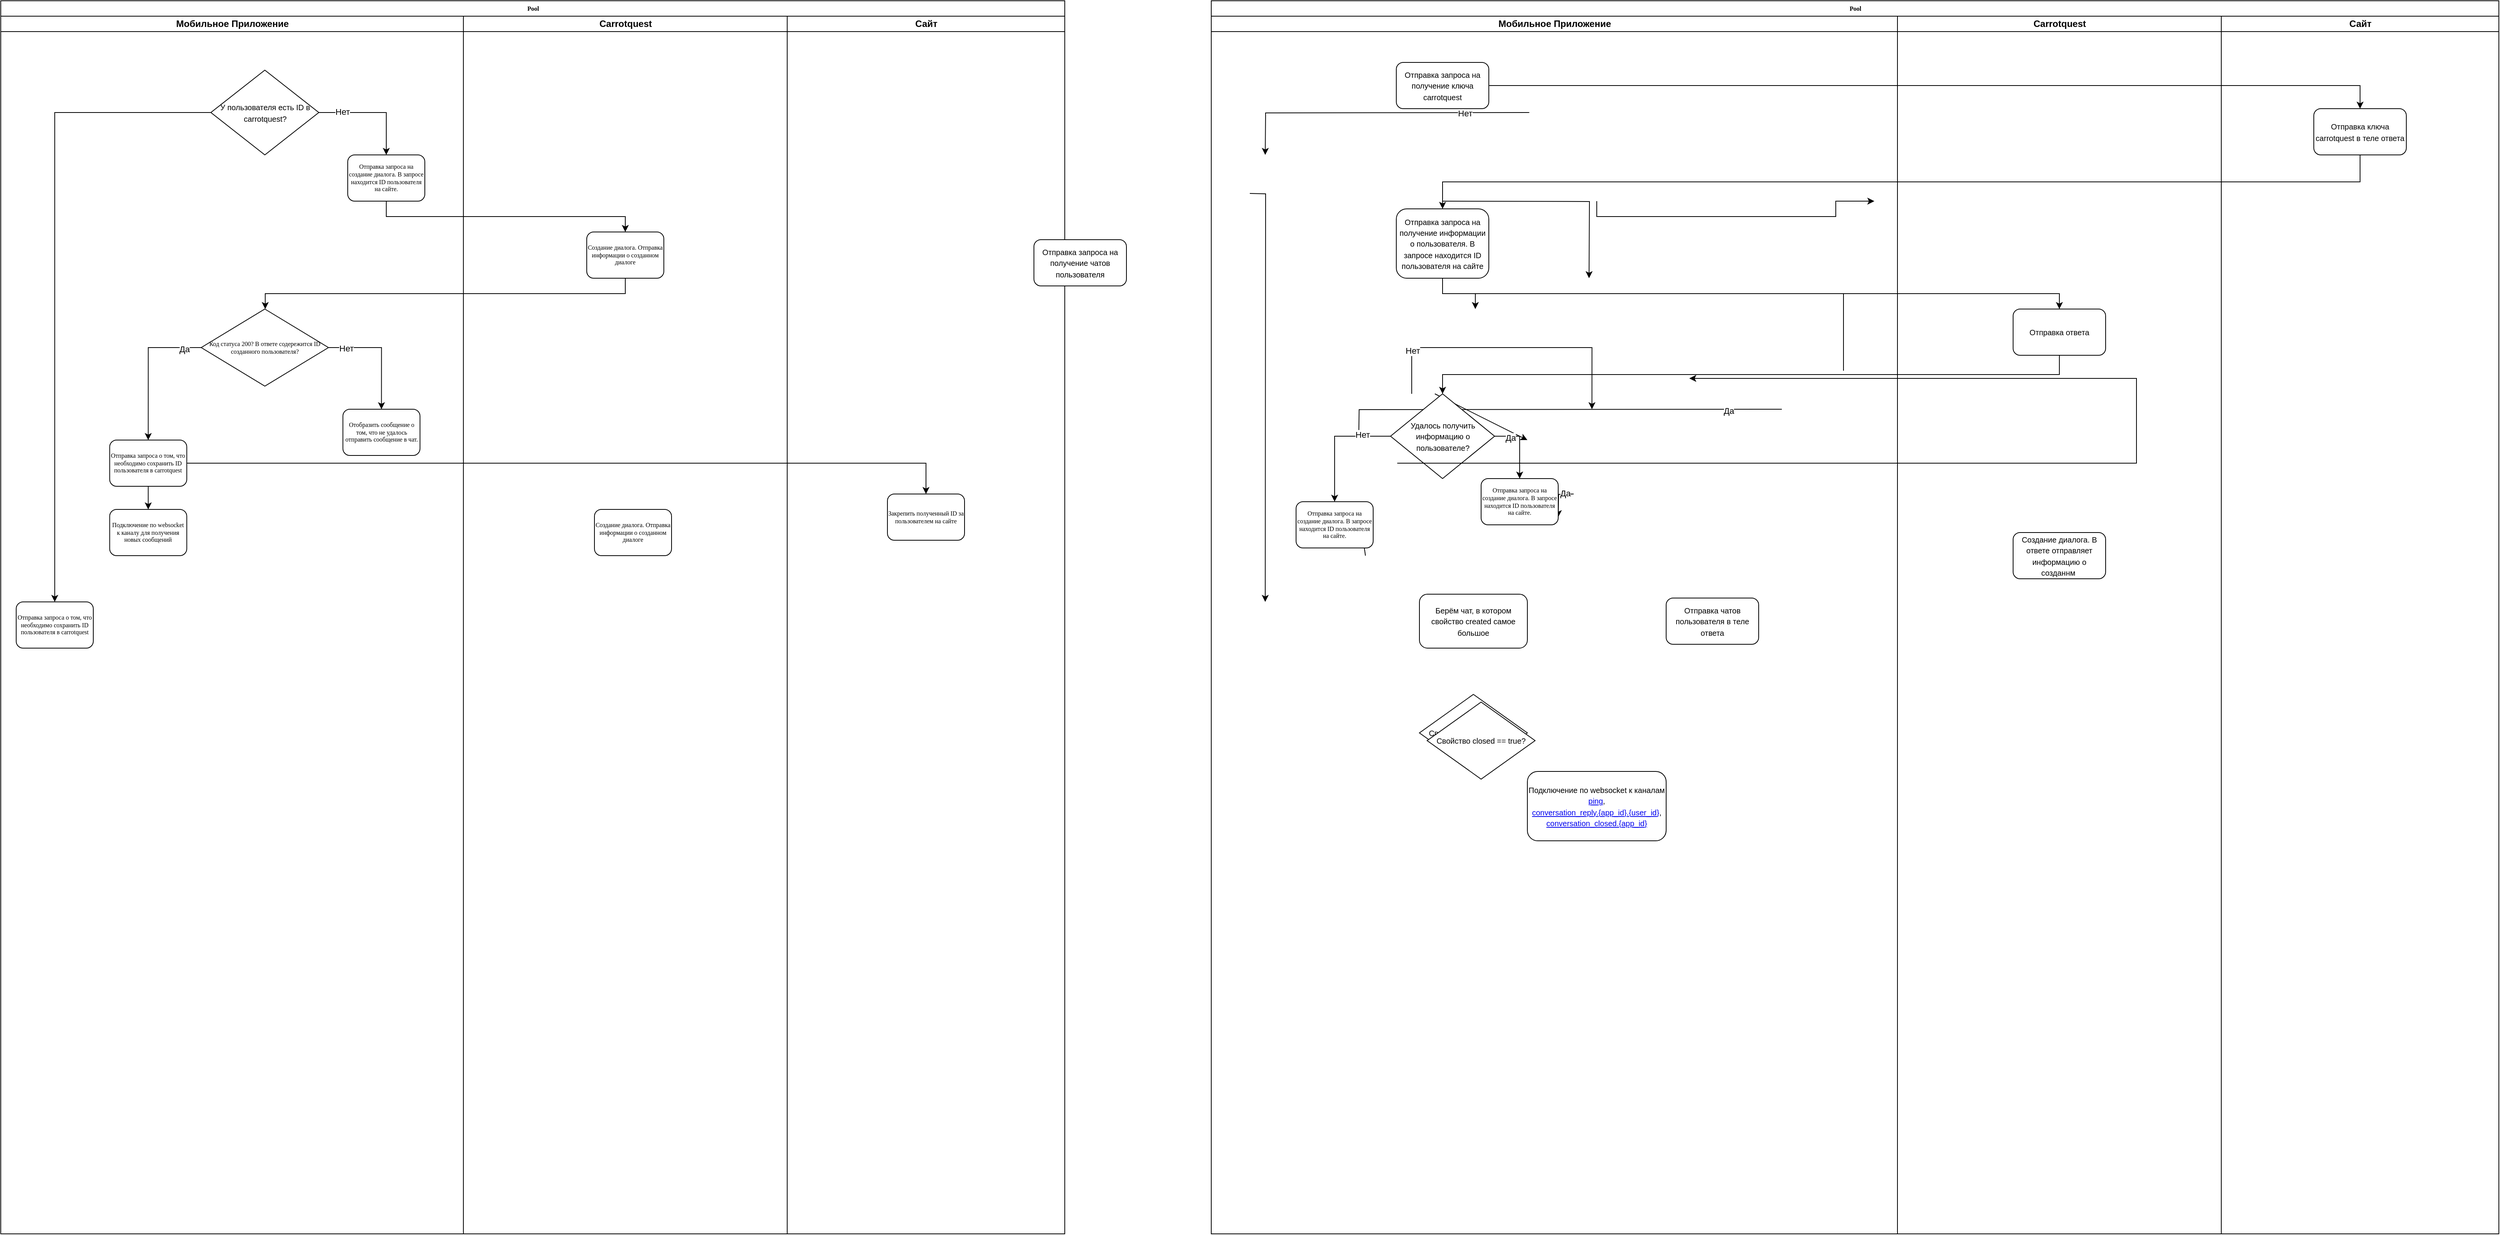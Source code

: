 <mxfile version="23.1.2" type="github">
  <diagram name="Page-1" id="74e2e168-ea6b-b213-b513-2b3c1d86103e">
    <mxGraphModel dx="1793" dy="989" grid="1" gridSize="10" guides="1" tooltips="1" connect="1" arrows="1" fold="1" page="1" pageScale="1" pageWidth="1100" pageHeight="850" background="none" math="0" shadow="0">
      <root>
        <mxCell id="0" />
        <mxCell id="1" parent="0" />
        <mxCell id="77e6c97f196da883-1" value="Pool" style="swimlane;html=1;childLayout=stackLayout;startSize=20;rounded=0;shadow=0;labelBackgroundColor=none;strokeWidth=1;fontFamily=Verdana;fontSize=8;align=center;" parent="1" vertex="1">
          <mxGeometry x="70" y="40" width="1380" height="1600" as="geometry" />
        </mxCell>
        <mxCell id="77e6c97f196da883-2" value="Мобильное Приложение" style="swimlane;html=1;startSize=20;" parent="77e6c97f196da883-1" vertex="1">
          <mxGeometry y="20" width="600" height="1580" as="geometry" />
        </mxCell>
        <mxCell id="NRH0jWtVndr9vISsza53-18" value="Код статуса 200? В ответе содережится ID созданного пользователя?" style="rhombus;whiteSpace=wrap;html=1;rounded=0;shadow=0;labelBackgroundColor=none;strokeWidth=1;fontFamily=Verdana;fontSize=8;align=center;" vertex="1" parent="77e6c97f196da883-2">
          <mxGeometry x="260" y="380" width="165" height="100" as="geometry" />
        </mxCell>
        <mxCell id="NRH0jWtVndr9vISsza53-17" value="Отобразить сообщение о том, что не удалось отправить сообщение в чат." style="rounded=1;whiteSpace=wrap;html=1;shadow=0;labelBackgroundColor=none;strokeWidth=1;fontFamily=Verdana;fontSize=8;align=center;" vertex="1" parent="77e6c97f196da883-2">
          <mxGeometry x="443.75" y="510" width="100" height="60" as="geometry" />
        </mxCell>
        <mxCell id="NRH0jWtVndr9vISsza53-8" value="" style="endArrow=classic;html=1;rounded=0;entryX=0.5;entryY=0;entryDx=0;entryDy=0;edgeStyle=orthogonalEdgeStyle;exitX=1;exitY=0.5;exitDx=0;exitDy=0;" edge="1" parent="77e6c97f196da883-2" source="NRH0jWtVndr9vISsza53-18" target="NRH0jWtVndr9vISsza53-17">
          <mxGeometry width="50" height="50" relative="1" as="geometry">
            <mxPoint x="260" y="490" as="sourcePoint" />
            <mxPoint x="70" y="460" as="targetPoint" />
            <Array as="points">
              <mxPoint x="494" y="430" />
            </Array>
          </mxGeometry>
        </mxCell>
        <mxCell id="NRH0jWtVndr9vISsza53-20" value="Нет" style="edgeLabel;html=1;align=center;verticalAlign=middle;resizable=0;points=[];" vertex="1" connectable="0" parent="NRH0jWtVndr9vISsza53-8">
          <mxGeometry x="-0.697" y="-1" relative="1" as="geometry">
            <mxPoint as="offset" />
          </mxGeometry>
        </mxCell>
        <mxCell id="NRH0jWtVndr9vISsza53-32" value="Отправка запроса о том, что необходимо сохранить ID пользователя в carrotquest" style="rounded=1;whiteSpace=wrap;html=1;shadow=0;labelBackgroundColor=none;strokeWidth=1;fontFamily=Verdana;fontSize=8;align=center;" vertex="1" parent="77e6c97f196da883-2">
          <mxGeometry x="141.25" y="550" width="100" height="60" as="geometry" />
        </mxCell>
        <mxCell id="NRH0jWtVndr9vISsza53-24" value="" style="endArrow=classic;html=1;rounded=0;exitX=0;exitY=0.5;exitDx=0;exitDy=0;entryX=0.5;entryY=0;entryDx=0;entryDy=0;edgeStyle=orthogonalEdgeStyle;" edge="1" parent="77e6c97f196da883-2" source="NRH0jWtVndr9vISsza53-18" target="NRH0jWtVndr9vISsza53-32">
          <mxGeometry width="50" height="50" relative="1" as="geometry">
            <mxPoint x="740" y="510" as="sourcePoint" />
            <mxPoint x="790" y="460" as="targetPoint" />
          </mxGeometry>
        </mxCell>
        <mxCell id="NRH0jWtVndr9vISsza53-25" value="Да" style="edgeLabel;html=1;align=center;verticalAlign=middle;resizable=0;points=[];" vertex="1" connectable="0" parent="NRH0jWtVndr9vISsza53-24">
          <mxGeometry x="-0.764" y="2" relative="1" as="geometry">
            <mxPoint as="offset" />
          </mxGeometry>
        </mxCell>
        <mxCell id="NRH0jWtVndr9vISsza53-35" value="Подключение по websocket к каналу для получения новых сообщений" style="rounded=1;whiteSpace=wrap;html=1;shadow=0;labelBackgroundColor=none;strokeWidth=1;fontFamily=Verdana;fontSize=8;align=center;" vertex="1" parent="77e6c97f196da883-2">
          <mxGeometry x="141.25" y="640" width="100" height="60" as="geometry" />
        </mxCell>
        <mxCell id="NRH0jWtVndr9vISsza53-36" value="" style="endArrow=classic;html=1;rounded=0;exitX=0.5;exitY=1;exitDx=0;exitDy=0;entryX=0.5;entryY=0;entryDx=0;entryDy=0;" edge="1" parent="77e6c97f196da883-2" source="NRH0jWtVndr9vISsza53-32" target="NRH0jWtVndr9vISsza53-35">
          <mxGeometry width="50" height="50" relative="1" as="geometry">
            <mxPoint x="200" y="700" as="sourcePoint" />
            <mxPoint x="250" y="650" as="targetPoint" />
          </mxGeometry>
        </mxCell>
        <mxCell id="NRH0jWtVndr9vISsza53-38" value="&lt;font style=&quot;font-size: 10px;&quot;&gt;У пользователя есть ID в carrotquest?&lt;/font&gt;" style="rhombus;whiteSpace=wrap;html=1;" vertex="1" parent="77e6c97f196da883-2">
          <mxGeometry x="272.5" y="70" width="140" height="110" as="geometry" />
        </mxCell>
        <mxCell id="NRH0jWtVndr9vISsza53-5" value="" style="endArrow=classic;html=1;rounded=0;exitX=1;exitY=0.5;exitDx=0;exitDy=0;entryX=0.5;entryY=0;entryDx=0;entryDy=0;edgeStyle=orthogonalEdgeStyle;" edge="1" parent="77e6c97f196da883-2" source="NRH0jWtVndr9vISsza53-38" target="NRH0jWtVndr9vISsza53-40">
          <mxGeometry width="50" height="50" relative="1" as="geometry">
            <mxPoint x="575.0" y="190" as="sourcePoint" />
            <mxPoint x="70" y="180" as="targetPoint" />
          </mxGeometry>
        </mxCell>
        <mxCell id="NRH0jWtVndr9vISsza53-39" value="Нет" style="edgeLabel;html=1;align=center;verticalAlign=middle;resizable=0;points=[];" vertex="1" connectable="0" parent="NRH0jWtVndr9vISsza53-5">
          <mxGeometry x="-0.579" y="1" relative="1" as="geometry">
            <mxPoint as="offset" />
          </mxGeometry>
        </mxCell>
        <mxCell id="NRH0jWtVndr9vISsza53-40" value="Отправка запроса на создание диалога. В запросе находится ID пользователя на сайте." style="rounded=1;whiteSpace=wrap;html=1;shadow=0;labelBackgroundColor=none;strokeWidth=1;fontFamily=Verdana;fontSize=8;align=center;" vertex="1" parent="77e6c97f196da883-2">
          <mxGeometry x="450" y="180" width="100" height="60" as="geometry" />
        </mxCell>
        <mxCell id="NRH0jWtVndr9vISsza53-41" value="Отправка запроса о том, что необходимо сохранить ID пользователя в carrotquest" style="rounded=1;whiteSpace=wrap;html=1;shadow=0;labelBackgroundColor=none;strokeWidth=1;fontFamily=Verdana;fontSize=8;align=center;" vertex="1" parent="77e6c97f196da883-2">
          <mxGeometry x="20" y="760" width="100" height="60" as="geometry" />
        </mxCell>
        <mxCell id="NRH0jWtVndr9vISsza53-42" value="" style="endArrow=classic;html=1;rounded=0;exitX=0;exitY=0.5;exitDx=0;exitDy=0;entryX=0.5;entryY=0;entryDx=0;entryDy=0;edgeStyle=orthogonalEdgeStyle;" edge="1" parent="77e6c97f196da883-2" source="NRH0jWtVndr9vISsza53-38" target="NRH0jWtVndr9vISsza53-41">
          <mxGeometry width="50" height="50" relative="1" as="geometry">
            <mxPoint x="50" y="230" as="sourcePoint" />
            <mxPoint x="100" y="180" as="targetPoint" />
          </mxGeometry>
        </mxCell>
        <mxCell id="NRH0jWtVndr9vISsza53-16" value="" style="endArrow=classic;html=1;rounded=0;exitX=0.5;exitY=1;exitDx=0;exitDy=0;entryX=0.5;entryY=0;entryDx=0;entryDy=0;edgeStyle=orthogonalEdgeStyle;" edge="1" parent="77e6c97f196da883-1" source="NRH0jWtVndr9vISsza53-40" target="77e6c97f196da883-12">
          <mxGeometry width="50" height="50" relative="1" as="geometry">
            <mxPoint x="70" y="260" as="sourcePoint" />
            <mxPoint x="860" y="260" as="targetPoint" />
            <Array as="points">
              <mxPoint x="500" y="280" />
              <mxPoint x="810" y="280" />
            </Array>
          </mxGeometry>
        </mxCell>
        <mxCell id="NRH0jWtVndr9vISsza53-19" value="" style="endArrow=classic;html=1;rounded=0;exitX=0.5;exitY=1;exitDx=0;exitDy=0;entryX=0.5;entryY=0;entryDx=0;entryDy=0;edgeStyle=orthogonalEdgeStyle;" edge="1" parent="77e6c97f196da883-1" source="77e6c97f196da883-12" target="NRH0jWtVndr9vISsza53-18">
          <mxGeometry width="50" height="50" relative="1" as="geometry">
            <mxPoint x="820" y="480" as="sourcePoint" />
            <mxPoint x="870" y="430" as="targetPoint" />
            <Array as="points">
              <mxPoint x="810" y="380" />
              <mxPoint x="343" y="380" />
              <mxPoint x="343" y="400" />
            </Array>
          </mxGeometry>
        </mxCell>
        <mxCell id="77e6c97f196da883-4" value="Carrotquest" style="swimlane;html=1;startSize=20;" parent="77e6c97f196da883-1" vertex="1">
          <mxGeometry x="600" y="20" width="420" height="1580" as="geometry" />
        </mxCell>
        <mxCell id="77e6c97f196da883-12" value="Создание диалога. Отправка информации о созданном диалоге" style="rounded=1;whiteSpace=wrap;html=1;shadow=0;labelBackgroundColor=none;strokeWidth=1;fontFamily=Verdana;fontSize=8;align=center;" parent="77e6c97f196da883-4" vertex="1">
          <mxGeometry x="160" y="280" width="100" height="60" as="geometry" />
        </mxCell>
        <mxCell id="NRH0jWtVndr9vISsza53-37" value="Создание диалога. Отправка информации о созданном диалоге" style="rounded=1;whiteSpace=wrap;html=1;shadow=0;labelBackgroundColor=none;strokeWidth=1;fontFamily=Verdana;fontSize=8;align=center;" vertex="1" parent="77e6c97f196da883-4">
          <mxGeometry x="170" y="640" width="100" height="60" as="geometry" />
        </mxCell>
        <mxCell id="NRH0jWtVndr9vISsza53-34" value="" style="endArrow=classic;html=1;rounded=0;exitX=1;exitY=0.5;exitDx=0;exitDy=0;entryX=0.5;entryY=0;entryDx=0;entryDy=0;edgeStyle=orthogonalEdgeStyle;" edge="1" parent="77e6c97f196da883-1" source="NRH0jWtVndr9vISsza53-32" target="NRH0jWtVndr9vISsza53-23">
          <mxGeometry width="50" height="50" relative="1" as="geometry">
            <mxPoint x="570" y="540" as="sourcePoint" />
            <mxPoint x="620" y="490" as="targetPoint" />
            <Array as="points">
              <mxPoint x="1200" y="600" />
            </Array>
          </mxGeometry>
        </mxCell>
        <mxCell id="77e6c97f196da883-3" value="Сайт" style="swimlane;html=1;startSize=20;" parent="77e6c97f196da883-1" vertex="1">
          <mxGeometry x="1020" y="20" width="360" height="1580" as="geometry" />
        </mxCell>
        <mxCell id="NRH0jWtVndr9vISsza53-23" value="Закрепить полученный ID за пользователем на сайте" style="rounded=1;whiteSpace=wrap;html=1;shadow=0;labelBackgroundColor=none;strokeWidth=1;fontFamily=Verdana;fontSize=8;align=center;" vertex="1" parent="77e6c97f196da883-3">
          <mxGeometry x="130" y="620" width="100" height="60" as="geometry" />
        </mxCell>
        <mxCell id="NRH0jWtVndr9vISsza53-43" value="Pool" style="swimlane;html=1;childLayout=stackLayout;startSize=20;rounded=0;shadow=0;labelBackgroundColor=none;strokeWidth=1;fontFamily=Verdana;fontSize=8;align=center;" vertex="1" parent="1">
          <mxGeometry x="1640" y="40" width="1670" height="1600" as="geometry" />
        </mxCell>
        <mxCell id="NRH0jWtVndr9vISsza53-44" value="Мобильное Приложение" style="swimlane;html=1;startSize=20;" vertex="1" parent="NRH0jWtVndr9vISsza53-43">
          <mxGeometry y="20" width="890" height="1580" as="geometry" />
        </mxCell>
        <mxCell id="NRH0jWtVndr9vISsza53-47" value="" style="endArrow=classic;html=1;rounded=0;entryX=0.5;entryY=0;entryDx=0;entryDy=0;edgeStyle=orthogonalEdgeStyle;exitX=1;exitY=0.5;exitDx=0;exitDy=0;" edge="1" parent="NRH0jWtVndr9vISsza53-44" source="NRH0jWtVndr9vISsza53-45">
          <mxGeometry width="50" height="50" relative="1" as="geometry">
            <mxPoint x="260" y="490" as="sourcePoint" />
            <mxPoint x="493.75" y="510" as="targetPoint" />
            <Array as="points">
              <mxPoint x="494" y="430" />
            </Array>
          </mxGeometry>
        </mxCell>
        <mxCell id="NRH0jWtVndr9vISsza53-48" value="Нет" style="edgeLabel;html=1;align=center;verticalAlign=middle;resizable=0;points=[];" vertex="1" connectable="0" parent="NRH0jWtVndr9vISsza53-47">
          <mxGeometry x="-0.697" y="-1" relative="1" as="geometry">
            <mxPoint as="offset" />
          </mxGeometry>
        </mxCell>
        <mxCell id="NRH0jWtVndr9vISsza53-50" value="" style="endArrow=classic;html=1;rounded=0;exitX=0;exitY=0.5;exitDx=0;exitDy=0;entryX=0.5;entryY=0;entryDx=0;entryDy=0;edgeStyle=orthogonalEdgeStyle;" edge="1" parent="NRH0jWtVndr9vISsza53-44" source="NRH0jWtVndr9vISsza53-45">
          <mxGeometry width="50" height="50" relative="1" as="geometry">
            <mxPoint x="740" y="510" as="sourcePoint" />
            <mxPoint x="191.25" y="550" as="targetPoint" />
          </mxGeometry>
        </mxCell>
        <mxCell id="NRH0jWtVndr9vISsza53-51" value="Да" style="edgeLabel;html=1;align=center;verticalAlign=middle;resizable=0;points=[];" vertex="1" connectable="0" parent="NRH0jWtVndr9vISsza53-50">
          <mxGeometry x="-0.764" y="2" relative="1" as="geometry">
            <mxPoint as="offset" />
          </mxGeometry>
        </mxCell>
        <mxCell id="NRH0jWtVndr9vISsza53-53" value="" style="endArrow=classic;html=1;rounded=0;exitX=0.5;exitY=1;exitDx=0;exitDy=0;entryX=0.5;entryY=0;entryDx=0;entryDy=0;" edge="1" parent="NRH0jWtVndr9vISsza53-44" source="NRH0jWtVndr9vISsza53-49">
          <mxGeometry width="50" height="50" relative="1" as="geometry">
            <mxPoint x="200" y="700" as="sourcePoint" />
            <mxPoint x="191.25" y="640" as="targetPoint" />
          </mxGeometry>
        </mxCell>
        <mxCell id="NRH0jWtVndr9vISsza53-55" value="" style="endArrow=classic;html=1;rounded=0;exitX=1;exitY=0.5;exitDx=0;exitDy=0;entryX=0.5;entryY=0;entryDx=0;entryDy=0;edgeStyle=orthogonalEdgeStyle;" edge="1" parent="NRH0jWtVndr9vISsza53-44" target="NRH0jWtVndr9vISsza53-57">
          <mxGeometry width="50" height="50" relative="1" as="geometry">
            <mxPoint x="412.5" y="125" as="sourcePoint" />
            <mxPoint x="70" y="180" as="targetPoint" />
          </mxGeometry>
        </mxCell>
        <mxCell id="NRH0jWtVndr9vISsza53-56" value="Нет" style="edgeLabel;html=1;align=center;verticalAlign=middle;resizable=0;points=[];" vertex="1" connectable="0" parent="NRH0jWtVndr9vISsza53-55">
          <mxGeometry x="-0.579" y="1" relative="1" as="geometry">
            <mxPoint as="offset" />
          </mxGeometry>
        </mxCell>
        <mxCell id="NRH0jWtVndr9vISsza53-59" value="" style="endArrow=classic;html=1;rounded=0;exitX=0;exitY=0.5;exitDx=0;exitDy=0;entryX=0.5;entryY=0;entryDx=0;entryDy=0;edgeStyle=orthogonalEdgeStyle;" edge="1" parent="NRH0jWtVndr9vISsza53-44" source="NRH0jWtVndr9vISsza53-54">
          <mxGeometry width="50" height="50" relative="1" as="geometry">
            <mxPoint x="50" y="230" as="sourcePoint" />
            <mxPoint x="70" y="760" as="targetPoint" />
          </mxGeometry>
        </mxCell>
        <mxCell id="NRH0jWtVndr9vISsza53-68" value="&lt;font style=&quot;font-size: 10px;&quot;&gt;Отправка запроса на получение ключа carrotquest&lt;/font&gt;" style="rounded=1;whiteSpace=wrap;html=1;" vertex="1" parent="NRH0jWtVndr9vISsza53-44">
          <mxGeometry x="240" y="60" width="120" height="60" as="geometry" />
        </mxCell>
        <mxCell id="NRH0jWtVndr9vISsza53-83" value="" style="endArrow=classic;html=1;rounded=0;exitX=0.5;exitY=1;exitDx=0;exitDy=0;entryX=0.5;entryY=0;entryDx=0;entryDy=0;" edge="1" parent="NRH0jWtVndr9vISsza53-44" target="NRH0jWtVndr9vISsza53-82">
          <mxGeometry width="50" height="50" relative="1" as="geometry">
            <mxPoint x="290" y="490" as="sourcePoint" />
            <mxPoint x="410" y="550" as="targetPoint" />
          </mxGeometry>
        </mxCell>
        <mxCell id="NRH0jWtVndr9vISsza53-84" value="" style="endArrow=classic;html=1;rounded=0;exitX=1;exitY=0.5;exitDx=0;exitDy=0;entryX=0.5;entryY=0;entryDx=0;entryDy=0;edgeStyle=orthogonalEdgeStyle;" edge="1" parent="NRH0jWtVndr9vISsza53-44" source="NRH0jWtVndr9vISsza53-82">
          <mxGeometry width="50" height="50" relative="1" as="geometry">
            <mxPoint x="470" y="620" as="sourcePoint" />
            <mxPoint x="450" y="650" as="targetPoint" />
          </mxGeometry>
        </mxCell>
        <mxCell id="NRH0jWtVndr9vISsza53-85" value="Да" style="edgeLabel;html=1;align=center;verticalAlign=middle;resizable=0;points=[];" vertex="1" connectable="0" parent="NRH0jWtVndr9vISsza53-84">
          <mxGeometry x="-0.557" y="-2" relative="1" as="geometry">
            <mxPoint as="offset" />
          </mxGeometry>
        </mxCell>
        <mxCell id="NRH0jWtVndr9vISsza53-86" value="&lt;font style=&quot;font-size: 10px;&quot;&gt;Подключение по websocket к каналам&lt;br&gt;&lt;a style=&quot;box-sizing: border-box; outline: 0px; text-align: start;&quot; href=&quot;https://developers.carrotquest.io/rts/channels/ping&quot;&gt;ping&lt;/a&gt;,&lt;br&gt;&lt;a style=&quot;box-sizing: border-box; outline: 0px; text-align: start;&quot; href=&quot;https://developers.carrotquest.io/rts/channels/conversation_reply_user&quot;&gt;conversation_reply.{app_id}.{user_id}&lt;/a&gt;,&lt;br&gt;&lt;a style=&quot;box-sizing: border-box; text-align: start;&quot; href=&quot;https://developers.carrotquest.io/rts/channels/conversation_closed&quot;&gt;conversation_closed.{app_id}&lt;/a&gt;&lt;/font&gt;&lt;span style=&quot;font-size: 10px;&quot;&gt;&lt;br&gt;&lt;/span&gt;" style="rounded=1;whiteSpace=wrap;html=1;" vertex="1" parent="NRH0jWtVndr9vISsza53-44">
          <mxGeometry x="410" y="980" width="180" height="90" as="geometry" />
        </mxCell>
        <mxCell id="NRH0jWtVndr9vISsza53-87" value="&lt;font style=&quot;font-size: 10px;&quot;&gt;Берём чат, в котором свойство created самое большое&lt;/font&gt;" style="rounded=1;whiteSpace=wrap;html=1;" vertex="1" parent="NRH0jWtVndr9vISsza53-44">
          <mxGeometry x="270" y="750" width="140" height="70" as="geometry" />
        </mxCell>
        <mxCell id="NRH0jWtVndr9vISsza53-88" value="&lt;font style=&quot;font-size: 10px;&quot;&gt;Свойство&amp;nbsp;closed == true?&lt;/font&gt;" style="rhombus;whiteSpace=wrap;html=1;" vertex="1" parent="NRH0jWtVndr9vISsza53-44">
          <mxGeometry x="270" y="880" width="140" height="100" as="geometry" />
        </mxCell>
        <mxCell id="NRH0jWtVndr9vISsza53-92" value="&lt;font style=&quot;font-size: 10px;&quot;&gt;Отправка запроса на получение информации о пользователя. В запросе находится ID пользователя на сайте&lt;/font&gt;" style="rounded=1;whiteSpace=wrap;html=1;" vertex="1" parent="NRH0jWtVndr9vISsza53-44">
          <mxGeometry x="240" y="250" width="120" height="90" as="geometry" />
        </mxCell>
        <mxCell id="NRH0jWtVndr9vISsza53-95" value="&lt;font style=&quot;font-size: 10px;&quot;&gt;Удалось получить информацию о пользователе?&lt;/font&gt;" style="rhombus;whiteSpace=wrap;html=1;" vertex="1" parent="NRH0jWtVndr9vISsza53-44">
          <mxGeometry x="232.5" y="490" width="135" height="110" as="geometry" />
        </mxCell>
        <mxCell id="NRH0jWtVndr9vISsza53-96" value="Отправка запроса на создание диалога. В запросе находится ID пользователя на сайте." style="rounded=1;whiteSpace=wrap;html=1;shadow=0;labelBackgroundColor=none;strokeWidth=1;fontFamily=Verdana;fontSize=8;align=center;" vertex="1" parent="NRH0jWtVndr9vISsza53-44">
          <mxGeometry x="350" y="600" width="100" height="60" as="geometry" />
        </mxCell>
        <mxCell id="NRH0jWtVndr9vISsza53-97" value="" style="endArrow=classic;html=1;rounded=0;exitX=1;exitY=0.5;exitDx=0;exitDy=0;entryX=0.5;entryY=0;entryDx=0;entryDy=0;edgeStyle=orthogonalEdgeStyle;" edge="1" parent="NRH0jWtVndr9vISsza53-44" source="NRH0jWtVndr9vISsza53-95" target="NRH0jWtVndr9vISsza53-96">
          <mxGeometry width="50" height="50" relative="1" as="geometry">
            <mxPoint x="480" y="580" as="sourcePoint" />
            <mxPoint x="530" y="530" as="targetPoint" />
          </mxGeometry>
        </mxCell>
        <mxCell id="NRH0jWtVndr9vISsza53-98" value="Да" style="edgeLabel;html=1;align=center;verticalAlign=middle;resizable=0;points=[];" vertex="1" connectable="0" parent="NRH0jWtVndr9vISsza53-97">
          <mxGeometry x="-0.535" y="-2" relative="1" as="geometry">
            <mxPoint as="offset" />
          </mxGeometry>
        </mxCell>
        <mxCell id="NRH0jWtVndr9vISsza53-99" value="Отправка запроса на создание диалога. В запросе находится ID пользователя на сайте." style="rounded=1;whiteSpace=wrap;html=1;shadow=0;labelBackgroundColor=none;strokeWidth=1;fontFamily=Verdana;fontSize=8;align=center;" vertex="1" parent="NRH0jWtVndr9vISsza53-44">
          <mxGeometry x="110" y="630" width="100" height="60" as="geometry" />
        </mxCell>
        <mxCell id="NRH0jWtVndr9vISsza53-100" value="" style="endArrow=classic;html=1;rounded=0;exitX=0;exitY=0.5;exitDx=0;exitDy=0;entryX=0.5;entryY=0;entryDx=0;entryDy=0;edgeStyle=orthogonalEdgeStyle;" edge="1" parent="NRH0jWtVndr9vISsza53-44" source="NRH0jWtVndr9vISsza53-95" target="NRH0jWtVndr9vISsza53-99">
          <mxGeometry width="50" height="50" relative="1" as="geometry">
            <mxPoint x="378" y="525" as="sourcePoint" />
            <mxPoint x="480" y="640" as="targetPoint" />
          </mxGeometry>
        </mxCell>
        <mxCell id="NRH0jWtVndr9vISsza53-101" value="Нет" style="edgeLabel;html=1;align=center;verticalAlign=middle;resizable=0;points=[];" vertex="1" connectable="0" parent="NRH0jWtVndr9vISsza53-100">
          <mxGeometry x="-0.535" y="-2" relative="1" as="geometry">
            <mxPoint as="offset" />
          </mxGeometry>
        </mxCell>
        <mxCell id="NRH0jWtVndr9vISsza53-106" value="&lt;font style=&quot;font-size: 10px;&quot;&gt;Отправка чатов пользователя в теле ответа&lt;/font&gt;" style="rounded=1;whiteSpace=wrap;html=1;" vertex="1" parent="NRH0jWtVndr9vISsza53-44">
          <mxGeometry x="590" y="755" width="120" height="60" as="geometry" />
        </mxCell>
        <mxCell id="NRH0jWtVndr9vISsza53-60" value="" style="endArrow=classic;html=1;rounded=0;exitX=0.5;exitY=1;exitDx=0;exitDy=0;entryX=0.5;entryY=0;entryDx=0;entryDy=0;edgeStyle=orthogonalEdgeStyle;" edge="1" parent="NRH0jWtVndr9vISsza53-43" target="NRH0jWtVndr9vISsza53-63">
          <mxGeometry width="50" height="50" relative="1" as="geometry">
            <mxPoint x="500" y="260" as="sourcePoint" />
            <mxPoint x="860" y="260" as="targetPoint" />
            <Array as="points">
              <mxPoint x="500" y="280" />
              <mxPoint x="810" y="280" />
            </Array>
          </mxGeometry>
        </mxCell>
        <mxCell id="NRH0jWtVndr9vISsza53-61" value="" style="endArrow=classic;html=1;rounded=0;exitX=0.5;exitY=1;exitDx=0;exitDy=0;entryX=0.5;entryY=0;entryDx=0;entryDy=0;edgeStyle=orthogonalEdgeStyle;" edge="1" parent="NRH0jWtVndr9vISsza53-43" source="NRH0jWtVndr9vISsza53-63">
          <mxGeometry width="50" height="50" relative="1" as="geometry">
            <mxPoint x="820" y="480" as="sourcePoint" />
            <mxPoint x="342.5" y="400" as="targetPoint" />
            <Array as="points">
              <mxPoint x="810" y="380" />
              <mxPoint x="343" y="380" />
              <mxPoint x="343" y="400" />
            </Array>
          </mxGeometry>
        </mxCell>
        <mxCell id="NRH0jWtVndr9vISsza53-62" value="Carrotquest" style="swimlane;html=1;startSize=20;" vertex="1" parent="NRH0jWtVndr9vISsza53-43">
          <mxGeometry x="890" y="20" width="420" height="1580" as="geometry" />
        </mxCell>
        <mxCell id="NRH0jWtVndr9vISsza53-93" value="&lt;font style=&quot;font-size: 10px;&quot;&gt;Отправка ответа&lt;/font&gt;" style="rounded=1;whiteSpace=wrap;html=1;" vertex="1" parent="NRH0jWtVndr9vISsza53-62">
          <mxGeometry x="150" y="380" width="120" height="60" as="geometry" />
        </mxCell>
        <mxCell id="NRH0jWtVndr9vISsza53-91" value="&lt;font style=&quot;font-size: 10px;&quot;&gt;Создание диалога. В ответе отправляет информацию о созданнм&amp;nbsp;&lt;/font&gt;" style="rounded=1;whiteSpace=wrap;html=1;" vertex="1" parent="NRH0jWtVndr9vISsza53-62">
          <mxGeometry x="150" y="670" width="120" height="60" as="geometry" />
        </mxCell>
        <mxCell id="NRH0jWtVndr9vISsza53-65" value="" style="endArrow=classic;html=1;rounded=0;exitX=1;exitY=0.5;exitDx=0;exitDy=0;entryX=0.5;entryY=0;entryDx=0;entryDy=0;edgeStyle=orthogonalEdgeStyle;" edge="1" parent="NRH0jWtVndr9vISsza53-43" target="NRH0jWtVndr9vISsza53-67">
          <mxGeometry width="50" height="50" relative="1" as="geometry">
            <mxPoint x="241.25" y="600" as="sourcePoint" />
            <mxPoint x="620" y="490" as="targetPoint" />
            <Array as="points">
              <mxPoint x="1200" y="600" />
            </Array>
          </mxGeometry>
        </mxCell>
        <mxCell id="NRH0jWtVndr9vISsza53-66" value="Сайт" style="swimlane;html=1;startSize=20;" vertex="1" parent="NRH0jWtVndr9vISsza53-43">
          <mxGeometry x="1310" y="20" width="360" height="1580" as="geometry" />
        </mxCell>
        <mxCell id="NRH0jWtVndr9vISsza53-70" value="&lt;span style=&quot;font-size: 10px;&quot;&gt;Отправка ключа carrotquest в теле ответа&lt;/span&gt;" style="rounded=1;whiteSpace=wrap;html=1;" vertex="1" parent="NRH0jWtVndr9vISsza53-66">
          <mxGeometry x="120" y="120" width="120" height="60" as="geometry" />
        </mxCell>
        <mxCell id="NRH0jWtVndr9vISsza53-71" value="" style="endArrow=classic;html=1;rounded=0;exitX=1;exitY=0.5;exitDx=0;exitDy=0;entryX=0.5;entryY=0;entryDx=0;entryDy=0;edgeStyle=orthogonalEdgeStyle;" edge="1" parent="NRH0jWtVndr9vISsza53-43" source="NRH0jWtVndr9vISsza53-68" target="NRH0jWtVndr9vISsza53-70">
          <mxGeometry width="50" height="50" relative="1" as="geometry">
            <mxPoint x="500" y="240" as="sourcePoint" />
            <mxPoint x="550" y="190" as="targetPoint" />
          </mxGeometry>
        </mxCell>
        <mxCell id="NRH0jWtVndr9vISsza53-73" value="" style="endArrow=classic;html=1;rounded=0;exitX=0.5;exitY=1;exitDx=0;exitDy=0;entryX=0.5;entryY=0;entryDx=0;entryDy=0;edgeStyle=orthogonalEdgeStyle;" edge="1" parent="NRH0jWtVndr9vISsza53-43" source="NRH0jWtVndr9vISsza53-70" target="NRH0jWtVndr9vISsza53-92">
          <mxGeometry width="50" height="50" relative="1" as="geometry">
            <mxPoint x="900" y="400" as="sourcePoint" />
            <mxPoint x="360" y="230.0" as="targetPoint" />
          </mxGeometry>
        </mxCell>
        <mxCell id="NRH0jWtVndr9vISsza53-76" value="" style="endArrow=classic;html=1;rounded=0;exitX=0.5;exitY=1;exitDx=0;exitDy=0;entryX=0.5;entryY=0;entryDx=0;entryDy=0;edgeStyle=orthogonalEdgeStyle;" edge="1" parent="NRH0jWtVndr9vISsza53-43" target="NRH0jWtVndr9vISsza53-75">
          <mxGeometry width="50" height="50" relative="1" as="geometry">
            <mxPoint x="300" y="260.0" as="sourcePoint" />
            <mxPoint x="490" y="360" as="targetPoint" />
          </mxGeometry>
        </mxCell>
        <mxCell id="NRH0jWtVndr9vISsza53-94" value="" style="endArrow=classic;html=1;rounded=0;exitX=0.5;exitY=1;exitDx=0;exitDy=0;edgeStyle=orthogonalEdgeStyle;entryX=0.5;entryY=0;entryDx=0;entryDy=0;" edge="1" parent="NRH0jWtVndr9vISsza53-43" source="NRH0jWtVndr9vISsza53-93" target="NRH0jWtVndr9vISsza53-95">
          <mxGeometry width="50" height="50" relative="1" as="geometry">
            <mxPoint x="1500" y="210" as="sourcePoint" />
            <mxPoint x="290" y="450" as="targetPoint" />
          </mxGeometry>
        </mxCell>
        <mxCell id="NRH0jWtVndr9vISsza53-105" value="" style="endArrow=classic;html=1;rounded=0;exitX=0.5;exitY=1;exitDx=0;exitDy=0;entryX=0.5;entryY=0;entryDx=0;entryDy=0;edgeStyle=orthogonalEdgeStyle;" edge="1" parent="NRH0jWtVndr9vISsza53-43" source="NRH0jWtVndr9vISsza53-92" target="NRH0jWtVndr9vISsza53-93">
          <mxGeometry width="50" height="50" relative="1" as="geometry">
            <mxPoint x="600" y="400" as="sourcePoint" />
            <mxPoint x="650" y="350" as="targetPoint" />
          </mxGeometry>
        </mxCell>
        <mxCell id="NRH0jWtVndr9vISsza53-89" value="&lt;font style=&quot;font-size: 10px;&quot;&gt;Свойство&amp;nbsp;closed == true?&lt;/font&gt;" style="rhombus;whiteSpace=wrap;html=1;" vertex="1" parent="1">
          <mxGeometry x="1920" y="950" width="140" height="100" as="geometry" />
        </mxCell>
        <mxCell id="NRH0jWtVndr9vISsza53-90" value="&lt;font style=&quot;font-size: 10px;&quot;&gt;Отправка запроса на получение чатов пользователя&lt;/font&gt;" style="rounded=1;whiteSpace=wrap;html=1;" vertex="1" parent="1">
          <mxGeometry x="1410" y="350" width="120" height="60" as="geometry" />
        </mxCell>
      </root>
    </mxGraphModel>
  </diagram>
</mxfile>
